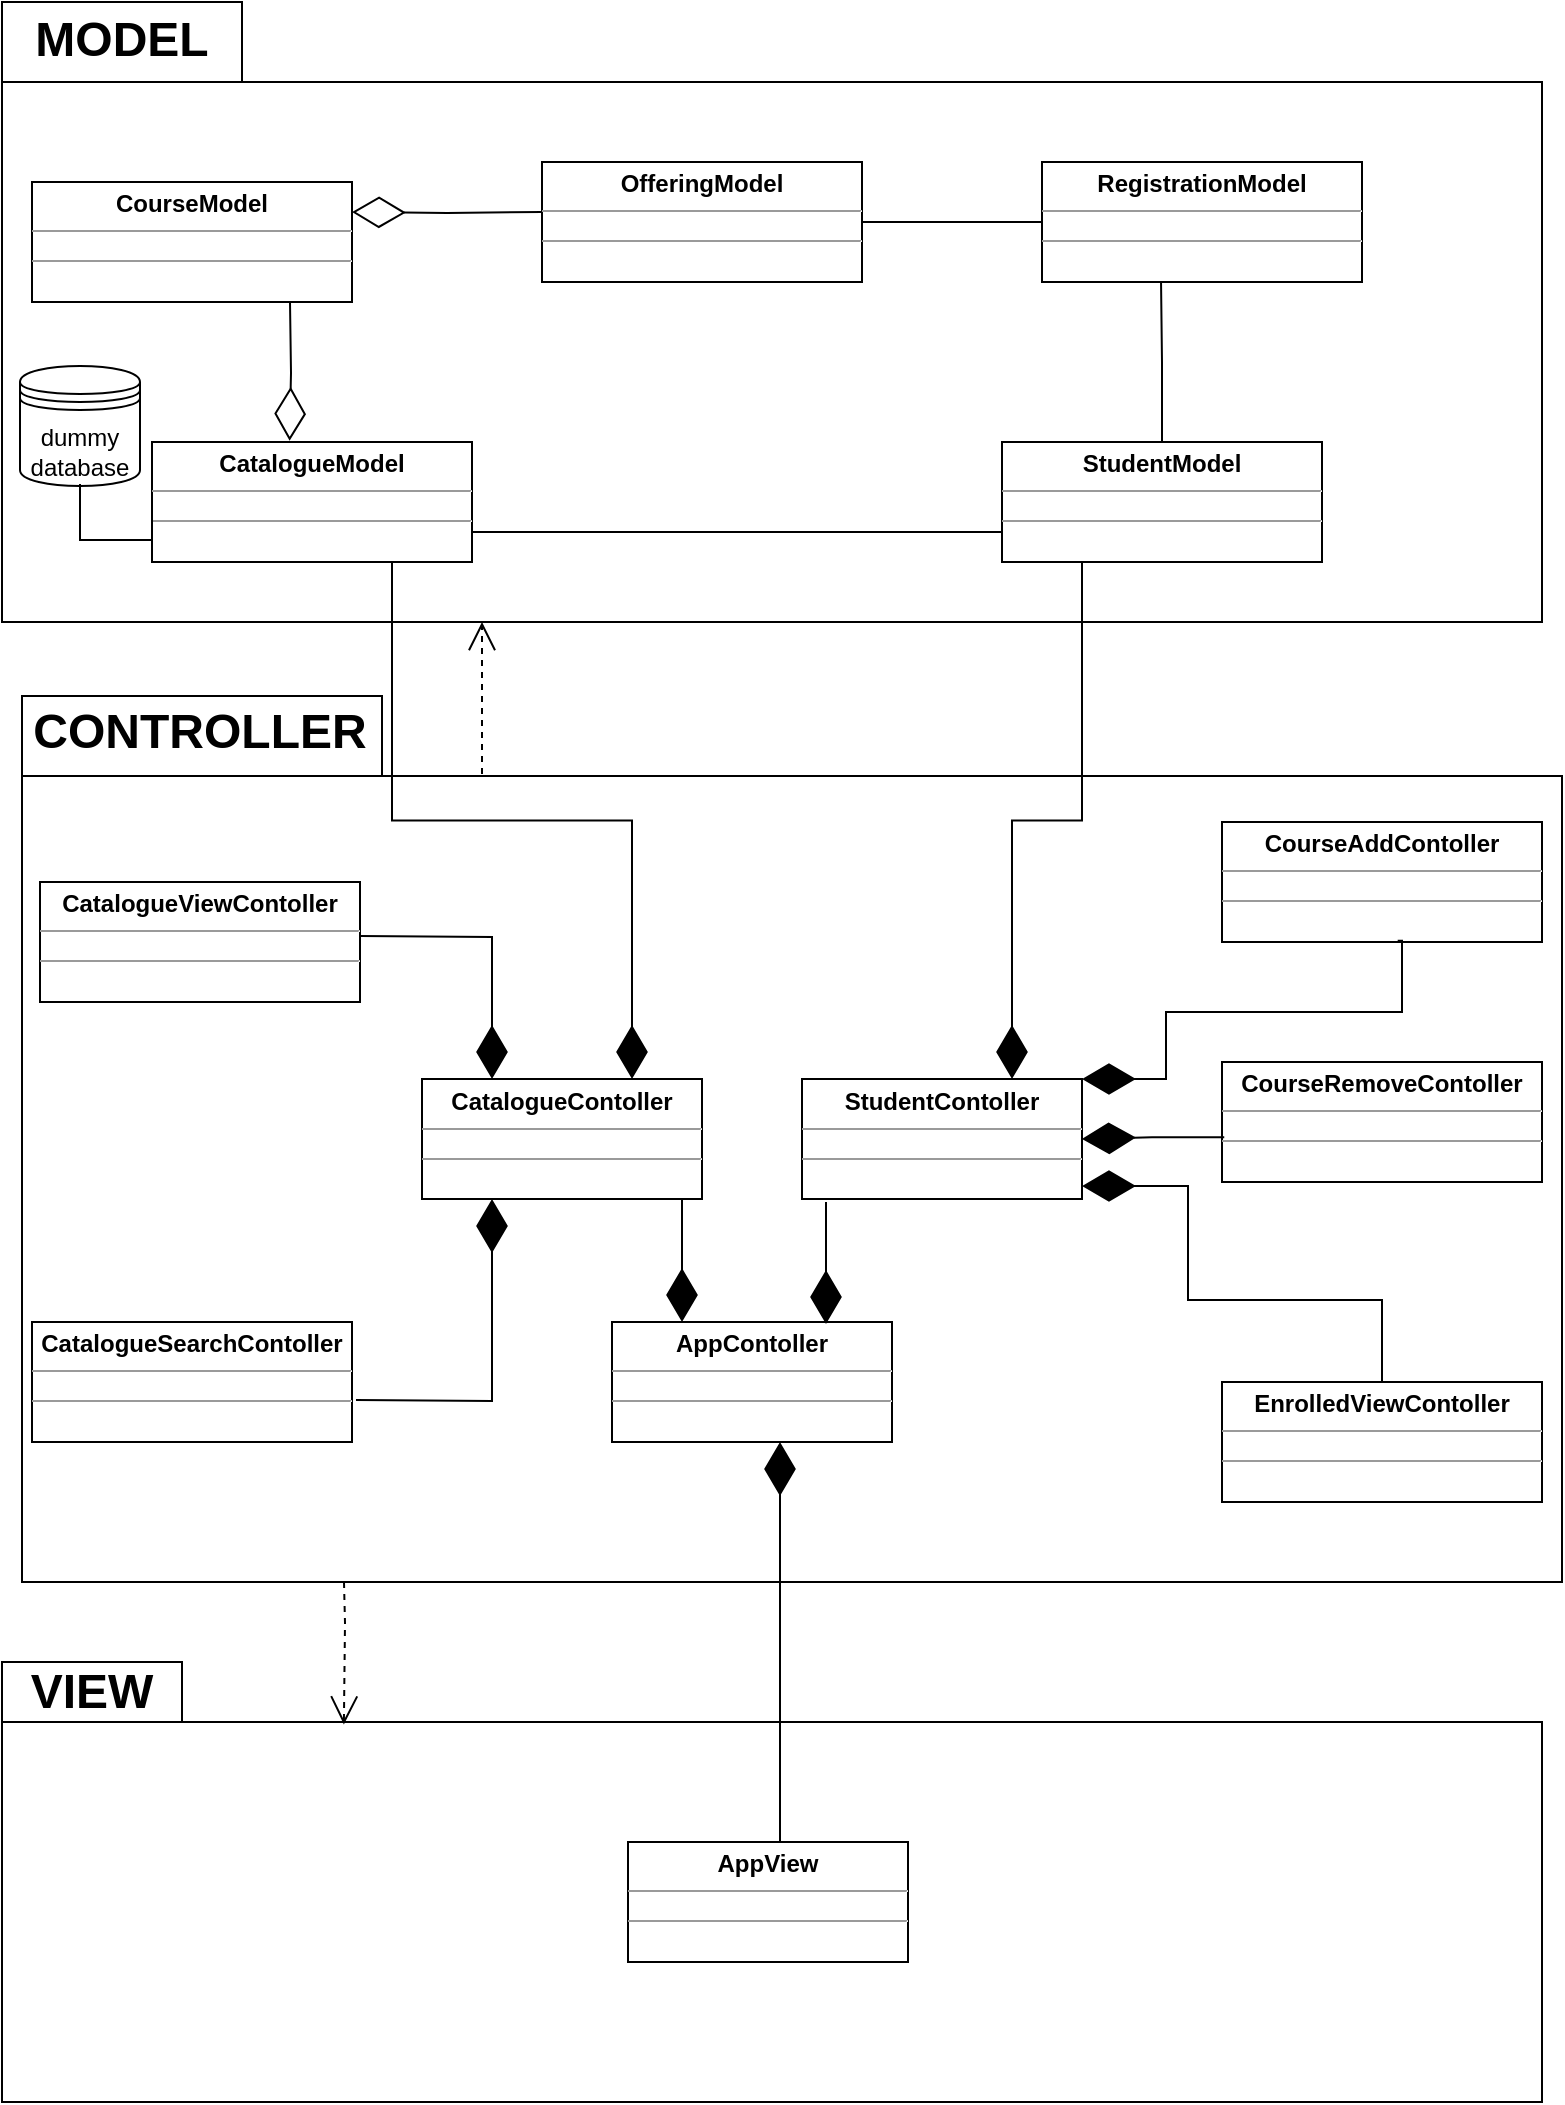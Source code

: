 <mxfile version="15.4.3" type="device"><diagram id="TGKhG1ARAgD2qaVgRLPx" name="Page-1"><mxGraphModel dx="1915" dy="803" grid="0" gridSize="10" guides="1" tooltips="1" connect="1" arrows="1" fold="1" page="1" pageScale="1" pageWidth="850" pageHeight="1100" math="0" shadow="0"><root><mxCell id="0"/><mxCell id="1" parent="0"/><mxCell id="prYnosKGV0zu7jZ-zkmQ-3" value="" style="shape=folder;fontStyle=1;spacingTop=10;tabWidth=180;tabHeight=40;tabPosition=left;html=1;" parent="1" vertex="1"><mxGeometry x="40" y="367" width="770" height="443" as="geometry"/></mxCell><mxCell id="prYnosKGV0zu7jZ-zkmQ-1" value="" style="shape=folder;fontStyle=1;spacingTop=10;tabWidth=120;tabHeight=40;tabPosition=left;html=1;" parent="1" vertex="1"><mxGeometry x="30" y="20" width="770" height="310" as="geometry"/></mxCell><mxCell id="prYnosKGV0zu7jZ-zkmQ-2" value="" style="shape=folder;fontStyle=1;spacingTop=10;tabWidth=90;tabHeight=30;tabPosition=left;html=1;" parent="1" vertex="1"><mxGeometry x="30" y="850" width="770" height="220" as="geometry"/></mxCell><mxCell id="prYnosKGV0zu7jZ-zkmQ-5" value="&lt;b&gt;&lt;font style=&quot;font-size: 24px&quot;&gt;VIEW&lt;/font&gt;&lt;/b&gt;" style="text;html=1;strokeColor=none;fillColor=none;align=center;verticalAlign=middle;whiteSpace=wrap;rounded=0;" parent="1" vertex="1"><mxGeometry x="45" y="850" width="60" height="30" as="geometry"/></mxCell><mxCell id="prYnosKGV0zu7jZ-zkmQ-8" value="&lt;font style=&quot;font-size: 24px&quot;&gt;&lt;b&gt;MODEL&lt;/b&gt;&lt;/font&gt;" style="text;html=1;strokeColor=none;fillColor=none;align=center;verticalAlign=middle;whiteSpace=wrap;rounded=0;" parent="1" vertex="1"><mxGeometry x="60" y="24" width="60" height="30" as="geometry"/></mxCell><mxCell id="prYnosKGV0zu7jZ-zkmQ-9" value="&lt;font style=&quot;font-size: 24px&quot;&gt;&lt;b&gt;CONTROLLER&lt;/b&gt;&lt;/font&gt;" style="text;html=1;strokeColor=none;fillColor=none;align=center;verticalAlign=middle;whiteSpace=wrap;rounded=0;" parent="1" vertex="1"><mxGeometry x="99" y="370" width="60" height="30" as="geometry"/></mxCell><mxCell id="prYnosKGV0zu7jZ-zkmQ-12" value="&lt;p style=&quot;margin: 0px ; margin-top: 4px ; text-align: center&quot;&gt;&lt;b&gt;AppView&lt;/b&gt;&lt;/p&gt;&lt;hr size=&quot;1&quot;&gt;&lt;div style=&quot;height: 2px&quot;&gt;&lt;/div&gt;&lt;hr size=&quot;1&quot;&gt;&lt;div style=&quot;height: 2px&quot;&gt;&lt;/div&gt;" style="verticalAlign=top;align=left;overflow=fill;fontSize=12;fontFamily=Helvetica;html=1;" parent="1" vertex="1"><mxGeometry x="343" y="940" width="140" height="60" as="geometry"/></mxCell><mxCell id="prYnosKGV0zu7jZ-zkmQ-13" value="&lt;p style=&quot;margin: 0px ; margin-top: 4px ; text-align: center&quot;&gt;&lt;b&gt;AppContoller&lt;/b&gt;&lt;/p&gt;&lt;hr size=&quot;1&quot;&gt;&lt;div style=&quot;height: 2px&quot;&gt;&lt;/div&gt;&lt;hr size=&quot;1&quot;&gt;&lt;div style=&quot;height: 2px&quot;&gt;&lt;/div&gt;" style="verticalAlign=top;align=left;overflow=fill;fontSize=12;fontFamily=Helvetica;html=1;" parent="1" vertex="1"><mxGeometry x="335" y="680" width="140" height="60" as="geometry"/></mxCell><mxCell id="prYnosKGV0zu7jZ-zkmQ-14" value="&lt;p style=&quot;margin: 0px ; margin-top: 4px ; text-align: center&quot;&gt;&lt;b&gt;CatalogueContoller&lt;/b&gt;&lt;/p&gt;&lt;hr size=&quot;1&quot;&gt;&lt;div style=&quot;height: 2px&quot;&gt;&lt;/div&gt;&lt;hr size=&quot;1&quot;&gt;&lt;div style=&quot;height: 2px&quot;&gt;&lt;/div&gt;" style="verticalAlign=top;align=left;overflow=fill;fontSize=12;fontFamily=Helvetica;html=1;" parent="1" vertex="1"><mxGeometry x="240" y="558.5" width="140" height="60" as="geometry"/></mxCell><mxCell id="prYnosKGV0zu7jZ-zkmQ-15" value="&lt;p style=&quot;margin: 0px ; margin-top: 4px ; text-align: center&quot;&gt;&lt;b&gt;StudentContoller&lt;/b&gt;&lt;/p&gt;&lt;hr size=&quot;1&quot;&gt;&lt;div style=&quot;height: 2px&quot;&gt;&lt;/div&gt;&lt;hr size=&quot;1&quot;&gt;&lt;div style=&quot;height: 2px&quot;&gt;&lt;/div&gt;" style="verticalAlign=top;align=left;overflow=fill;fontSize=12;fontFamily=Helvetica;html=1;" parent="1" vertex="1"><mxGeometry x="430" y="558.5" width="140" height="60" as="geometry"/></mxCell><mxCell id="prYnosKGV0zu7jZ-zkmQ-18" value="&lt;p style=&quot;margin: 0px ; margin-top: 4px ; text-align: center&quot;&gt;&lt;b&gt;CatalogueSearchContoller&lt;/b&gt;&lt;/p&gt;&lt;hr size=&quot;1&quot;&gt;&lt;div style=&quot;height: 2px&quot;&gt;&lt;/div&gt;&lt;hr size=&quot;1&quot;&gt;&lt;div style=&quot;height: 2px&quot;&gt;&lt;/div&gt;" style="verticalAlign=top;align=left;overflow=fill;fontSize=12;fontFamily=Helvetica;html=1;" parent="1" vertex="1"><mxGeometry x="45" y="680" width="160" height="60" as="geometry"/></mxCell><mxCell id="prYnosKGV0zu7jZ-zkmQ-19" value="&lt;p style=&quot;margin: 0px ; margin-top: 4px ; text-align: center&quot;&gt;&lt;b&gt;CatalogueViewContoller&lt;/b&gt;&lt;/p&gt;&lt;hr size=&quot;1&quot;&gt;&lt;div style=&quot;height: 2px&quot;&gt;&lt;/div&gt;&lt;hr size=&quot;1&quot;&gt;&lt;div style=&quot;height: 2px&quot;&gt;&lt;/div&gt;" style="verticalAlign=top;align=left;overflow=fill;fontSize=12;fontFamily=Helvetica;html=1;" parent="1" vertex="1"><mxGeometry x="49" y="460" width="160" height="60" as="geometry"/></mxCell><mxCell id="prYnosKGV0zu7jZ-zkmQ-22" value="&lt;p style=&quot;margin: 0px ; margin-top: 4px ; text-align: center&quot;&gt;&lt;b&gt;CourseAddContoller&lt;/b&gt;&lt;/p&gt;&lt;hr size=&quot;1&quot;&gt;&lt;div style=&quot;height: 2px&quot;&gt;&lt;/div&gt;&lt;hr size=&quot;1&quot;&gt;&lt;div style=&quot;height: 2px&quot;&gt;&lt;/div&gt;" style="verticalAlign=top;align=left;overflow=fill;fontSize=12;fontFamily=Helvetica;html=1;" parent="1" vertex="1"><mxGeometry x="640" y="430" width="160" height="60" as="geometry"/></mxCell><mxCell id="prYnosKGV0zu7jZ-zkmQ-23" value="&lt;p style=&quot;margin: 0px ; margin-top: 4px ; text-align: center&quot;&gt;&lt;b&gt;CourseRemoveContoller&lt;/b&gt;&lt;/p&gt;&lt;hr size=&quot;1&quot;&gt;&lt;div style=&quot;height: 2px&quot;&gt;&lt;/div&gt;&lt;hr size=&quot;1&quot;&gt;&lt;div style=&quot;height: 2px&quot;&gt;&lt;/div&gt;" style="verticalAlign=top;align=left;overflow=fill;fontSize=12;fontFamily=Helvetica;html=1;" parent="1" vertex="1"><mxGeometry x="640" y="550" width="160" height="60" as="geometry"/></mxCell><mxCell id="prYnosKGV0zu7jZ-zkmQ-24" value="&lt;p style=&quot;margin: 0px ; margin-top: 4px ; text-align: center&quot;&gt;&lt;b&gt;EnrolledViewContoller&lt;/b&gt;&lt;/p&gt;&lt;hr size=&quot;1&quot;&gt;&lt;div style=&quot;height: 2px&quot;&gt;&lt;/div&gt;&lt;hr size=&quot;1&quot;&gt;&lt;div style=&quot;height: 2px&quot;&gt;&lt;/div&gt;" style="verticalAlign=top;align=left;overflow=fill;fontSize=12;fontFamily=Helvetica;html=1;" parent="1" vertex="1"><mxGeometry x="640" y="710" width="160" height="60" as="geometry"/></mxCell><mxCell id="prYnosKGV0zu7jZ-zkmQ-25" value="&lt;p style=&quot;margin: 0px ; margin-top: 4px ; text-align: center&quot;&gt;&lt;b&gt;StudentModel&lt;/b&gt;&lt;/p&gt;&lt;hr size=&quot;1&quot;&gt;&lt;div style=&quot;height: 2px&quot;&gt;&lt;/div&gt;&lt;hr size=&quot;1&quot;&gt;&lt;div style=&quot;height: 2px&quot;&gt;&lt;/div&gt;" style="verticalAlign=top;align=left;overflow=fill;fontSize=12;fontFamily=Helvetica;html=1;" parent="1" vertex="1"><mxGeometry x="530" y="240" width="160" height="60" as="geometry"/></mxCell><mxCell id="prYnosKGV0zu7jZ-zkmQ-26" value="&lt;p style=&quot;margin: 0px ; margin-top: 4px ; text-align: center&quot;&gt;&lt;b&gt;CourseModel&lt;/b&gt;&lt;/p&gt;&lt;hr size=&quot;1&quot;&gt;&lt;div style=&quot;height: 2px&quot;&gt;&lt;/div&gt;&lt;hr size=&quot;1&quot;&gt;&lt;div style=&quot;height: 2px&quot;&gt;&lt;/div&gt;" style="verticalAlign=top;align=left;overflow=fill;fontSize=12;fontFamily=Helvetica;html=1;" parent="1" vertex="1"><mxGeometry x="45" y="110" width="160" height="60" as="geometry"/></mxCell><mxCell id="prYnosKGV0zu7jZ-zkmQ-27" value="&lt;p style=&quot;margin: 0px ; margin-top: 4px ; text-align: center&quot;&gt;&lt;b&gt;CatalogueModel&lt;/b&gt;&lt;/p&gt;&lt;hr size=&quot;1&quot;&gt;&lt;div style=&quot;height: 2px&quot;&gt;&lt;/div&gt;&lt;hr size=&quot;1&quot;&gt;&lt;div style=&quot;height: 2px&quot;&gt;&lt;/div&gt;" style="verticalAlign=top;align=left;overflow=fill;fontSize=12;fontFamily=Helvetica;html=1;" parent="1" vertex="1"><mxGeometry x="105" y="240" width="160" height="60" as="geometry"/></mxCell><mxCell id="prYnosKGV0zu7jZ-zkmQ-28" value="&lt;p style=&quot;margin: 0px ; margin-top: 4px ; text-align: center&quot;&gt;&lt;b&gt;RegistrationModel&lt;/b&gt;&lt;/p&gt;&lt;hr size=&quot;1&quot;&gt;&lt;div style=&quot;height: 2px&quot;&gt;&lt;/div&gt;&lt;hr size=&quot;1&quot;&gt;&lt;div style=&quot;height: 2px&quot;&gt;&lt;/div&gt;" style="verticalAlign=top;align=left;overflow=fill;fontSize=12;fontFamily=Helvetica;html=1;" parent="1" vertex="1"><mxGeometry x="550" y="100" width="160" height="60" as="geometry"/></mxCell><mxCell id="prYnosKGV0zu7jZ-zkmQ-29" value="&lt;p style=&quot;margin: 0px ; margin-top: 4px ; text-align: center&quot;&gt;&lt;b&gt;OfferingModel&lt;/b&gt;&lt;/p&gt;&lt;hr size=&quot;1&quot;&gt;&lt;div style=&quot;height: 2px&quot;&gt;&lt;/div&gt;&lt;hr size=&quot;1&quot;&gt;&lt;div style=&quot;height: 2px&quot;&gt;&lt;/div&gt;" style="verticalAlign=top;align=left;overflow=fill;fontSize=12;fontFamily=Helvetica;html=1;" parent="1" vertex="1"><mxGeometry x="300" y="100" width="160" height="60" as="geometry"/></mxCell><mxCell id="prYnosKGV0zu7jZ-zkmQ-42" value="" style="endArrow=none;html=1;rounded=0;fontSize=24;edgeStyle=orthogonalEdgeStyle;exitX=1;exitY=0.75;exitDx=0;exitDy=0;entryX=0;entryY=0.75;entryDx=0;entryDy=0;" parent="1" source="prYnosKGV0zu7jZ-zkmQ-27" target="prYnosKGV0zu7jZ-zkmQ-25" edge="1"><mxGeometry width="50" height="50" relative="1" as="geometry"><mxPoint x="330" y="280" as="sourcePoint"/><mxPoint x="380" y="230" as="targetPoint"/></mxGeometry></mxCell><mxCell id="prYnosKGV0zu7jZ-zkmQ-43" value="" style="endArrow=none;html=1;rounded=0;fontSize=24;edgeStyle=orthogonalEdgeStyle;exitX=0.5;exitY=0;exitDx=0;exitDy=0;entryX=0.372;entryY=1.003;entryDx=0;entryDy=0;entryPerimeter=0;" parent="1" source="prYnosKGV0zu7jZ-zkmQ-25" target="prYnosKGV0zu7jZ-zkmQ-28" edge="1"><mxGeometry width="50" height="50" relative="1" as="geometry"><mxPoint x="570" y="210" as="sourcePoint"/><mxPoint x="620" y="150" as="targetPoint"/></mxGeometry></mxCell><mxCell id="prYnosKGV0zu7jZ-zkmQ-44" value="" style="endArrow=none;html=1;rounded=0;fontSize=24;edgeStyle=orthogonalEdgeStyle;exitX=1;exitY=0.5;exitDx=0;exitDy=0;entryX=0;entryY=0.5;entryDx=0;entryDy=0;" parent="1" source="prYnosKGV0zu7jZ-zkmQ-29" target="prYnosKGV0zu7jZ-zkmQ-28" edge="1"><mxGeometry width="50" height="50" relative="1" as="geometry"><mxPoint x="340" y="174.29" as="sourcePoint"/><mxPoint x="560" y="130" as="targetPoint"/><Array as="points"/></mxGeometry></mxCell><mxCell id="prYnosKGV0zu7jZ-zkmQ-46" value="" style="endArrow=diamondThin;endFill=0;endSize=24;html=1;rounded=0;fontSize=24;edgeStyle=orthogonalEdgeStyle;entryX=1;entryY=0.25;entryDx=0;entryDy=0;" parent="1" target="prYnosKGV0zu7jZ-zkmQ-26" edge="1"><mxGeometry width="160" relative="1" as="geometry"><mxPoint x="300" y="125" as="sourcePoint"/><mxPoint x="209" y="129.29" as="targetPoint"/><Array as="points"/></mxGeometry></mxCell><mxCell id="prYnosKGV0zu7jZ-zkmQ-51" value="" style="endArrow=diamondThin;endFill=0;endSize=24;html=1;rounded=0;fontSize=24;edgeStyle=orthogonalEdgeStyle;entryX=0.43;entryY=-0.01;entryDx=0;entryDy=0;entryPerimeter=0;" parent="1" target="prYnosKGV0zu7jZ-zkmQ-27" edge="1"><mxGeometry width="160" relative="1" as="geometry"><mxPoint x="174" y="170" as="sourcePoint"/><mxPoint x="125" y="240" as="targetPoint"/><Array as="points"/></mxGeometry></mxCell><mxCell id="prYnosKGV0zu7jZ-zkmQ-53" value="" style="endArrow=open;endSize=12;dashed=1;html=1;rounded=0;fontSize=24;edgeStyle=orthogonalEdgeStyle;entryX=0.222;entryY=0.142;entryDx=0;entryDy=0;entryPerimeter=0;" parent="1" target="prYnosKGV0zu7jZ-zkmQ-2" edge="1"><mxGeometry width="160" relative="1" as="geometry"><mxPoint x="201" y="810" as="sourcePoint"/><mxPoint x="206" y="870" as="targetPoint"/><Array as="points"/></mxGeometry></mxCell><mxCell id="prYnosKGV0zu7jZ-zkmQ-56" value="" style="endArrow=open;endSize=12;dashed=1;html=1;rounded=0;fontSize=24;edgeStyle=orthogonalEdgeStyle;" parent="1" edge="1"><mxGeometry width="160" relative="1" as="geometry"><mxPoint x="270" y="406" as="sourcePoint"/><mxPoint x="270" y="330" as="targetPoint"/><Array as="points"><mxPoint x="270" y="406"/></Array></mxGeometry></mxCell><mxCell id="8L0Ssxpc3JJjpPVwYmie-1" value="" style="shape=datastore;whiteSpace=wrap;html=1;" parent="1" vertex="1"><mxGeometry x="39" y="202" width="60" height="60" as="geometry"/></mxCell><mxCell id="8L0Ssxpc3JJjpPVwYmie-2" value="dummy&lt;br&gt;database" style="text;html=1;strokeColor=none;fillColor=none;align=center;verticalAlign=middle;whiteSpace=wrap;rounded=0;" parent="1" vertex="1"><mxGeometry x="39" y="228" width="60" height="33" as="geometry"/></mxCell><mxCell id="8L0Ssxpc3JJjpPVwYmie-4" value="" style="endArrow=none;html=1;rounded=0;edgeStyle=orthogonalEdgeStyle;exitX=0;exitY=0.5;exitDx=0;exitDy=0;entryX=0.5;entryY=1;entryDx=0;entryDy=0;" parent="1" source="prYnosKGV0zu7jZ-zkmQ-27" target="8L0Ssxpc3JJjpPVwYmie-2" edge="1"><mxGeometry width="50" height="50" relative="1" as="geometry"><mxPoint x="27" y="316" as="sourcePoint"/><mxPoint x="69" y="265" as="targetPoint"/><Array as="points"><mxPoint x="105" y="289"/><mxPoint x="69" y="289"/></Array></mxGeometry></mxCell><mxCell id="KKOq_hUeAuvvSShlT8qv-1" value="" style="endArrow=diamondThin;endFill=1;endSize=24;html=1;rounded=0;strokeColor=#000000;fillColor=#000000;edgeStyle=orthogonalEdgeStyle;entryX=0.75;entryY=1;entryDx=0;entryDy=0;exitX=0.75;exitY=0;exitDx=0;exitDy=0;" edge="1" parent="1"><mxGeometry width="160" relative="1" as="geometry"><mxPoint x="419" y="940" as="sourcePoint"/><mxPoint x="419" y="740" as="targetPoint"/></mxGeometry></mxCell><mxCell id="KKOq_hUeAuvvSShlT8qv-5" value="" style="endArrow=diamondThin;endFill=1;endSize=24;html=1;rounded=0;strokeColor=#000000;fillColor=#000000;edgeStyle=orthogonalEdgeStyle;entryX=0.25;entryY=1;entryDx=0;entryDy=0;" edge="1" parent="1" target="prYnosKGV0zu7jZ-zkmQ-14"><mxGeometry width="160" relative="1" as="geometry"><mxPoint x="207" y="719" as="sourcePoint"/><mxPoint x="338" y="719" as="targetPoint"/></mxGeometry></mxCell><mxCell id="KKOq_hUeAuvvSShlT8qv-8" value="" style="endArrow=diamondThin;endFill=1;endSize=24;html=1;rounded=0;strokeColor=#000000;fillColor=#000000;edgeStyle=orthogonalEdgeStyle;entryX=0.25;entryY=0;entryDx=0;entryDy=0;" edge="1" parent="1"><mxGeometry width="160" relative="1" as="geometry"><mxPoint x="442" y="620.0" as="sourcePoint"/><mxPoint x="442" y="681" as="targetPoint"/><Array as="points"><mxPoint x="442" y="620"/></Array></mxGeometry></mxCell><mxCell id="KKOq_hUeAuvvSShlT8qv-7" value="" style="endArrow=diamondThin;endFill=1;endSize=24;html=1;rounded=0;strokeColor=#000000;fillColor=#000000;edgeStyle=orthogonalEdgeStyle;entryX=0.25;entryY=0;entryDx=0;entryDy=0;" edge="1" parent="1" target="prYnosKGV0zu7jZ-zkmQ-13"><mxGeometry width="160" relative="1" as="geometry"><mxPoint x="370" y="619" as="sourcePoint"/><mxPoint x="338" y="604" as="targetPoint"/><Array as="points"><mxPoint x="370" y="619"/></Array></mxGeometry></mxCell><mxCell id="KKOq_hUeAuvvSShlT8qv-9" value="" style="endArrow=diamondThin;endFill=1;endSize=24;html=1;rounded=0;strokeColor=#000000;fillColor=#000000;edgeStyle=orthogonalEdgeStyle;exitX=0.5;exitY=0;exitDx=0;exitDy=0;" edge="1" parent="1" source="prYnosKGV0zu7jZ-zkmQ-24"><mxGeometry width="160" relative="1" as="geometry"><mxPoint x="720" y="703" as="sourcePoint"/><mxPoint x="570" y="612" as="targetPoint"/><Array as="points"><mxPoint x="720" y="669"/><mxPoint x="623" y="669"/><mxPoint x="623" y="612"/></Array></mxGeometry></mxCell><mxCell id="KKOq_hUeAuvvSShlT8qv-12" value="" style="endArrow=diamondThin;endFill=1;endSize=24;html=1;rounded=0;strokeColor=#000000;fillColor=#000000;edgeStyle=orthogonalEdgeStyle;entryX=1;entryY=0.5;entryDx=0;entryDy=0;exitX=0.007;exitY=0.627;exitDx=0;exitDy=0;exitPerimeter=0;" edge="1" parent="1" source="prYnosKGV0zu7jZ-zkmQ-23" target="prYnosKGV0zu7jZ-zkmQ-15"><mxGeometry width="160" relative="1" as="geometry"><mxPoint x="642" y="585" as="sourcePoint"/><mxPoint x="567" y="585" as="targetPoint"/></mxGeometry></mxCell><mxCell id="KKOq_hUeAuvvSShlT8qv-13" value="" style="endArrow=diamondThin;endFill=1;endSize=24;html=1;rounded=0;strokeColor=#000000;fillColor=#000000;edgeStyle=orthogonalEdgeStyle;exitX=0.549;exitY=0.99;exitDx=0;exitDy=0;exitPerimeter=0;" edge="1" parent="1" source="prYnosKGV0zu7jZ-zkmQ-22"><mxGeometry width="160" relative="1" as="geometry"><mxPoint x="730" y="558.5" as="sourcePoint"/><mxPoint x="570" y="558.5" as="targetPoint"/><Array as="points"><mxPoint x="730" y="489"/><mxPoint x="730" y="525"/><mxPoint x="612" y="525"/><mxPoint x="612" y="559"/></Array></mxGeometry></mxCell><mxCell id="KKOq_hUeAuvvSShlT8qv-15" value="" style="endArrow=diamondThin;endFill=1;endSize=24;html=1;rounded=0;strokeColor=#000000;fillColor=#000000;edgeStyle=orthogonalEdgeStyle;entryX=0.25;entryY=0;entryDx=0;entryDy=0;" edge="1" parent="1" target="prYnosKGV0zu7jZ-zkmQ-14"><mxGeometry width="160" relative="1" as="geometry"><mxPoint x="209" y="487" as="sourcePoint"/><mxPoint x="369" y="487" as="targetPoint"/></mxGeometry></mxCell><mxCell id="KKOq_hUeAuvvSShlT8qv-16" value="" style="endArrow=diamondThin;endFill=1;endSize=24;html=1;rounded=0;strokeColor=#000000;fillColor=#000000;edgeStyle=orthogonalEdgeStyle;entryX=0.75;entryY=0;entryDx=0;entryDy=0;exitX=0.25;exitY=1;exitDx=0;exitDy=0;" edge="1" parent="1" source="prYnosKGV0zu7jZ-zkmQ-25" target="prYnosKGV0zu7jZ-zkmQ-15"><mxGeometry width="160" relative="1" as="geometry"><mxPoint x="372" y="493" as="sourcePoint"/><mxPoint x="532" y="493" as="targetPoint"/></mxGeometry></mxCell><mxCell id="KKOq_hUeAuvvSShlT8qv-17" value="" style="endArrow=diamondThin;endFill=1;endSize=24;html=1;rounded=0;strokeColor=#000000;fillColor=#000000;edgeStyle=orthogonalEdgeStyle;entryX=0.75;entryY=0;entryDx=0;entryDy=0;exitX=0.75;exitY=1;exitDx=0;exitDy=0;" edge="1" parent="1" source="prYnosKGV0zu7jZ-zkmQ-27" target="prYnosKGV0zu7jZ-zkmQ-14"><mxGeometry width="160" relative="1" as="geometry"><mxPoint x="230" y="466" as="sourcePoint"/><mxPoint x="390" y="466" as="targetPoint"/></mxGeometry></mxCell></root></mxGraphModel></diagram></mxfile>